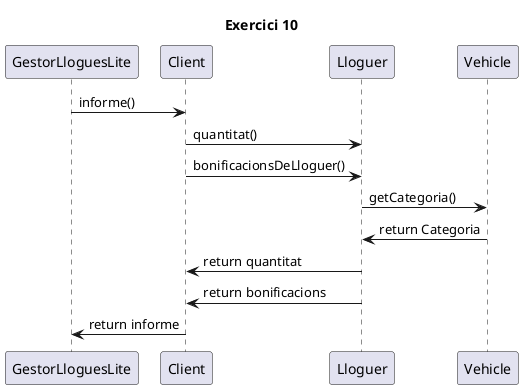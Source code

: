 @startuml

title Exercici 10

GestorLloguesLite -> Client: informe()
Client -> Lloguer: quantitat()
Client -> Lloguer: bonificacionsDeLloguer()
Lloguer -> Vehicle: getCategoria()
Lloguer <- Vehicle: return Categoria
Client <- Lloguer: return quantitat
Client <- Lloguer: return bonificacions
GestorLloguesLite <- Client: return informe
@enduml